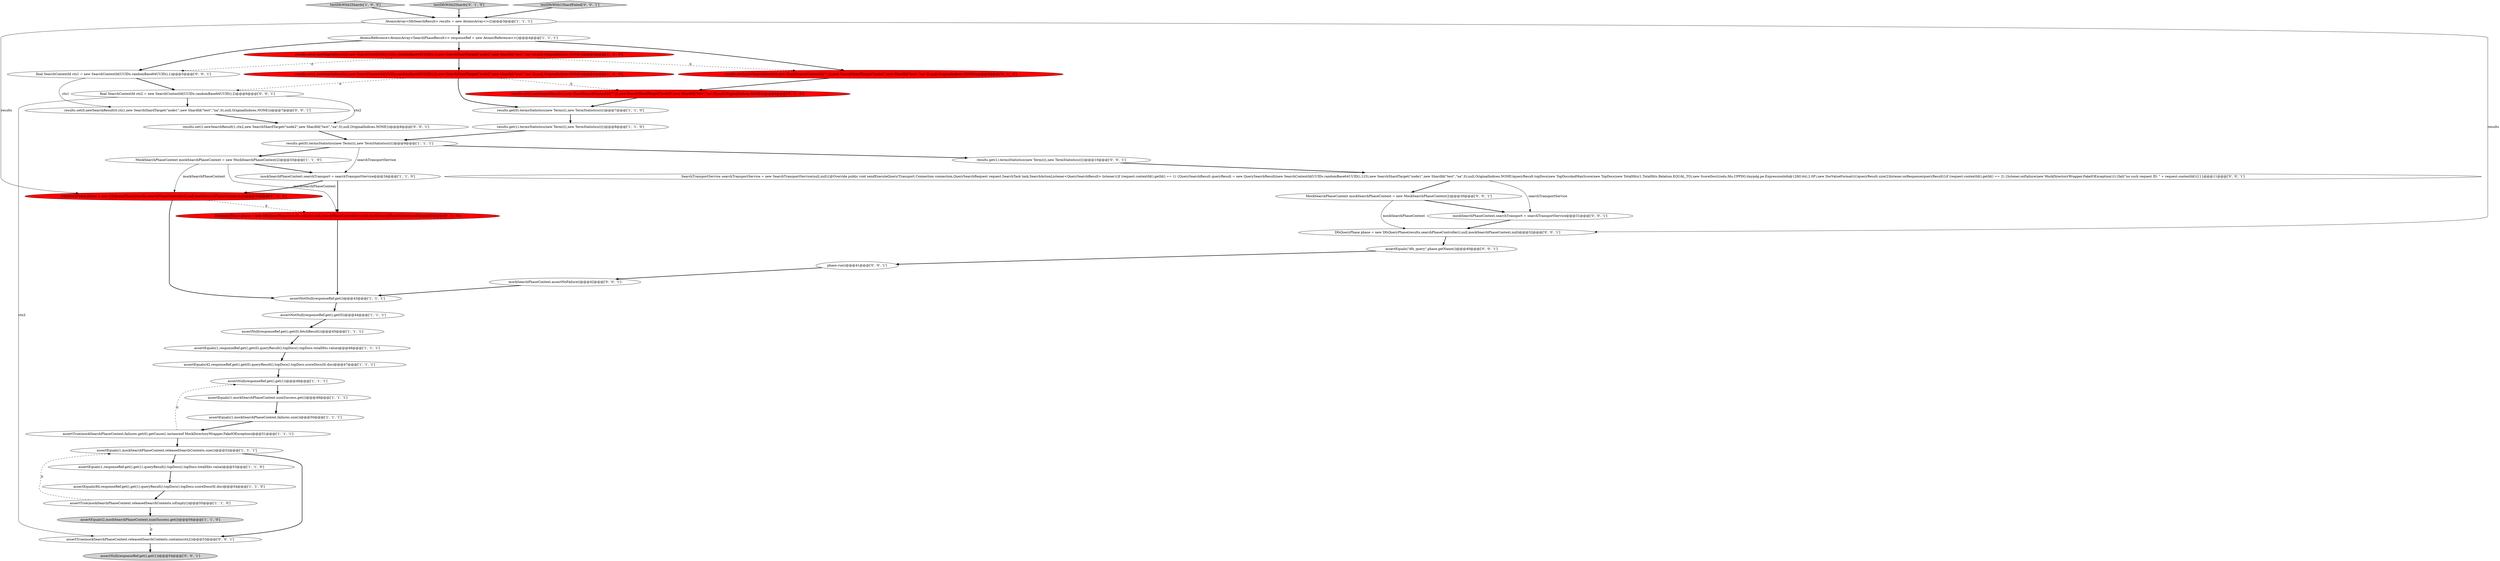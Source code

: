 digraph {
18 [style = filled, label = "assertEquals(1,mockSearchPhaseContext.releasedSearchContexts.size())@@@52@@@['1', '1', '1']", fillcolor = white, shape = ellipse image = "AAA0AAABBB1BBB"];
2 [style = filled, label = "DfsQueryPhase phase = new DfsQueryPhase(results,searchPhaseController(),null,mockSearchPhaseContext,null)@@@35@@@['1', '0', '0']", fillcolor = red, shape = ellipse image = "AAA1AAABBB1BBB"];
21 [style = filled, label = "assertTrue(mockSearchPhaseContext.releasedSearchContexts.isEmpty())@@@55@@@['1', '1', '0']", fillcolor = white, shape = ellipse image = "AAA0AAABBB1BBB"];
20 [style = filled, label = "results.get(1).termsStatistics(new Term((((,new TermStatistics(((()@@@8@@@['1', '1', '0']", fillcolor = white, shape = ellipse image = "AAA0AAABBB1BBB"];
24 [style = filled, label = "results.set(0,newSearchResult(0,new SearchContextId(UUIDs.randomBase64UUID(),1),new SearchShardTarget(\"node1\",new ShardId(\"test\",\"na\",0),null,OriginalIndices.NONE)))@@@5@@@['1', '0', '0']", fillcolor = red, shape = ellipse image = "AAA1AAABBB1BBB"];
33 [style = filled, label = "MockSearchPhaseContext mockSearchPhaseContext = new MockSearchPhaseContext(2)@@@30@@@['0', '0', '1']", fillcolor = white, shape = ellipse image = "AAA0AAABBB3BBB"];
28 [style = filled, label = "results.set(0,newSearchResult(0,new ShardSearchContextId(\"\",1),new SearchShardTarget(\"node1\",new ShardId(\"test\",\"na\",0),null,OriginalIndices.NONE)))@@@5@@@['0', '1', '0']", fillcolor = red, shape = ellipse image = "AAA1AAABBB2BBB"];
40 [style = filled, label = "final SearchContextId ctx2 = new SearchContextId(UUIDs.randomBase64UUID(),2)@@@6@@@['0', '0', '1']", fillcolor = white, shape = ellipse image = "AAA0AAABBB3BBB"];
43 [style = filled, label = "assertTrue(mockSearchPhaseContext.releasedSearchContexts.contains(ctx2))@@@53@@@['0', '0', '1']", fillcolor = white, shape = ellipse image = "AAA0AAABBB3BBB"];
1 [style = filled, label = "assertNull(responseRef.get().get(1))@@@48@@@['1', '1', '1']", fillcolor = white, shape = ellipse image = "AAA0AAABBB1BBB"];
7 [style = filled, label = "testDfsWith2Shards['1', '0', '0']", fillcolor = lightgray, shape = diamond image = "AAA0AAABBB1BBB"];
12 [style = filled, label = "assertEquals(2,mockSearchPhaseContext.numSuccess.get())@@@56@@@['1', '1', '0']", fillcolor = lightgray, shape = ellipse image = "AAA0AAABBB1BBB"];
31 [style = filled, label = "assertNull(responseRef.get().get(1))@@@54@@@['0', '0', '1']", fillcolor = lightgray, shape = ellipse image = "AAA0AAABBB3BBB"];
34 [style = filled, label = "results.get(1).termsStatistics(new Term((((,new TermStatistics(((()@@@10@@@['0', '0', '1']", fillcolor = white, shape = ellipse image = "AAA0AAABBB3BBB"];
0 [style = filled, label = "assertEquals(1,mockSearchPhaseContext.failures.size())@@@50@@@['1', '1', '1']", fillcolor = white, shape = ellipse image = "AAA0AAABBB1BBB"];
22 [style = filled, label = "results.get(0).termsStatistics(new Term((((,new TermStatistics(((()@@@7@@@['1', '1', '0']", fillcolor = white, shape = ellipse image = "AAA0AAABBB1BBB"];
29 [style = filled, label = "phase.run()@@@41@@@['0', '0', '1']", fillcolor = white, shape = ellipse image = "AAA0AAABBB3BBB"];
15 [style = filled, label = "results.set(1,newSearchResult(1,new SearchContextId(UUIDs.randomBase64UUID(),2),new SearchShardTarget(\"node2\",new ShardId(\"test\",\"na\",0),null,OriginalIndices.NONE)))@@@6@@@['1', '0', '0']", fillcolor = red, shape = ellipse image = "AAA1AAABBB1BBB"];
4 [style = filled, label = "assertEquals(1,responseRef.get().get(0).queryResult().topDocs().topDocs.totalHits.value)@@@46@@@['1', '1', '1']", fillcolor = white, shape = ellipse image = "AAA0AAABBB1BBB"];
9 [style = filled, label = "assertEquals(42,responseRef.get().get(0).queryResult().topDocs().topDocs.scoreDocs(0(.doc)@@@47@@@['1', '1', '1']", fillcolor = white, shape = ellipse image = "AAA0AAABBB1BBB"];
14 [style = filled, label = "assertNull(responseRef.get().get(0).fetchResult())@@@45@@@['1', '1', '1']", fillcolor = white, shape = ellipse image = "AAA0AAABBB1BBB"];
25 [style = filled, label = "DfsQueryPhase phase = new DfsQueryPhase(results.asList(),null,searchPhaseController(),null,mockSearchPhaseContext,null)@@@35@@@['0', '1', '0']", fillcolor = red, shape = ellipse image = "AAA1AAABBB2BBB"];
39 [style = filled, label = "results.set(0,newSearchResult(0,ctx1,new SearchShardTarget(\"node1\",new ShardId(\"test\",\"na\",0),null,OriginalIndices.NONE)))@@@7@@@['0', '0', '1']", fillcolor = white, shape = ellipse image = "AAA0AAABBB3BBB"];
36 [style = filled, label = "assertEquals(\"dfs_query\",phase.getName())@@@40@@@['0', '0', '1']", fillcolor = white, shape = ellipse image = "AAA0AAABBB3BBB"];
16 [style = filled, label = "results.get(0).termsStatistics(new Term((((,new TermStatistics(((()@@@9@@@['1', '1', '1']", fillcolor = white, shape = ellipse image = "AAA0AAABBB1BBB"];
17 [style = filled, label = "AtomicArray<DfsSearchResult> results = new AtomicArray<>(2)@@@3@@@['1', '1', '1']", fillcolor = white, shape = ellipse image = "AAA0AAABBB1BBB"];
19 [style = filled, label = "AtomicReference<AtomicArray<SearchPhaseResult>> responseRef = new AtomicReference<>()@@@4@@@['1', '1', '1']", fillcolor = white, shape = ellipse image = "AAA0AAABBB1BBB"];
30 [style = filled, label = "final SearchContextId ctx1 = new SearchContextId(UUIDs.randomBase64UUID(),1)@@@5@@@['0', '0', '1']", fillcolor = white, shape = ellipse image = "AAA0AAABBB3BBB"];
5 [style = filled, label = "assertEquals(1,responseRef.get().get(1).queryResult().topDocs().topDocs.totalHits.value)@@@53@@@['1', '1', '0']", fillcolor = white, shape = ellipse image = "AAA0AAABBB1BBB"];
27 [style = filled, label = "testDfsWith2Shards['0', '1', '0']", fillcolor = lightgray, shape = diamond image = "AAA0AAABBB2BBB"];
6 [style = filled, label = "assertEquals(1,mockSearchPhaseContext.numSuccess.get())@@@49@@@['1', '1', '1']", fillcolor = white, shape = ellipse image = "AAA0AAABBB1BBB"];
11 [style = filled, label = "assertEquals(84,responseRef.get().get(1).queryResult().topDocs().topDocs.scoreDocs(0(.doc)@@@54@@@['1', '1', '0']", fillcolor = white, shape = ellipse image = "AAA0AAABBB1BBB"];
32 [style = filled, label = "results.set(1,newSearchResult(1,ctx2,new SearchShardTarget(\"node2\",new ShardId(\"test\",\"na\",0),null,OriginalIndices.NONE)))@@@8@@@['0', '0', '1']", fillcolor = white, shape = ellipse image = "AAA0AAABBB3BBB"];
41 [style = filled, label = "mockSearchPhaseContext.searchTransport = searchTransportService@@@31@@@['0', '0', '1']", fillcolor = white, shape = ellipse image = "AAA0AAABBB3BBB"];
3 [style = filled, label = "MockSearchPhaseContext mockSearchPhaseContext = new MockSearchPhaseContext(2)@@@33@@@['1', '1', '0']", fillcolor = white, shape = ellipse image = "AAA0AAABBB1BBB"];
23 [style = filled, label = "assertNotNull(responseRef.get().get(0))@@@44@@@['1', '1', '1']", fillcolor = white, shape = ellipse image = "AAA0AAABBB1BBB"];
38 [style = filled, label = "DfsQueryPhase phase = new DfsQueryPhase(results,searchPhaseController(),null,mockSearchPhaseContext,null)@@@32@@@['0', '0', '1']", fillcolor = white, shape = ellipse image = "AAA0AAABBB3BBB"];
13 [style = filled, label = "mockSearchPhaseContext.searchTransport = searchTransportService@@@34@@@['1', '1', '0']", fillcolor = white, shape = ellipse image = "AAA0AAABBB1BBB"];
35 [style = filled, label = "testDfsWith1ShardFailed['0', '0', '1']", fillcolor = lightgray, shape = diamond image = "AAA0AAABBB3BBB"];
8 [style = filled, label = "assertTrue(mockSearchPhaseContext.failures.get(0).getCause() instanceof MockDirectoryWrapper.FakeIOException)@@@51@@@['1', '1', '1']", fillcolor = white, shape = ellipse image = "AAA0AAABBB1BBB"];
10 [style = filled, label = "assertNotNull(responseRef.get())@@@43@@@['1', '1', '1']", fillcolor = white, shape = ellipse image = "AAA0AAABBB1BBB"];
42 [style = filled, label = "SearchTransportService searchTransportService = new SearchTransportService(null,null){@Override public void sendExecuteQuery(Transport.Connection connection,QuerySearchRequest request,SearchTask task,SearchActionListener<QuerySearchResult> listener){if (request.contextId().getId() == 1) {QuerySearchResult queryResult = new QuerySearchResult(new SearchContextId(UUIDs.randomBase64UUID(),123),new SearchShardTarget(\"node1\",new ShardId(\"test\",\"na\",0),null,OriginalIndices.NONE))queryResult.topDocs(new TopDocsAndMaxScore(new TopDocs(new TotalHits(1,TotalHits.Relation.EQUAL_TO),new ScoreDoc((((edu.fdu.CPPDG.tinypdg.pe.ExpressionInfo@12fd144),2.0F),new DocValueFormat(((()queryResult.size(2)listener.onResponse(queryResult)}if (request.contextId().getId() == 2) {listener.onFailure(new MockDirectoryWrapper.FakeIOException())}{fail(\"no such request ID: \" + request.contextId())}}}@@@11@@@['0', '0', '1']", fillcolor = white, shape = ellipse image = "AAA0AAABBB3BBB"];
37 [style = filled, label = "mockSearchPhaseContext.assertNoFailure()@@@42@@@['0', '0', '1']", fillcolor = white, shape = ellipse image = "AAA0AAABBB3BBB"];
26 [style = filled, label = "results.set(1,newSearchResult(1,new ShardSearchContextId(\"\",2),new SearchShardTarget(\"node2\",new ShardId(\"test\",\"na\",0),null,OriginalIndices.NONE)))@@@6@@@['0', '1', '0']", fillcolor = red, shape = ellipse image = "AAA1AAABBB2BBB"];
40->32 [style = solid, label="ctx2"];
16->3 [style = bold, label=""];
4->9 [style = bold, label=""];
13->25 [style = bold, label=""];
17->2 [style = solid, label="results"];
7->17 [style = bold, label=""];
3->25 [style = solid, label="mockSearchPhaseContext"];
30->39 [style = solid, label="ctx1"];
37->10 [style = bold, label=""];
8->18 [style = bold, label=""];
36->29 [style = bold, label=""];
11->21 [style = bold, label=""];
21->18 [style = dashed, label="0"];
16->34 [style = bold, label=""];
42->33 [style = bold, label=""];
28->26 [style = bold, label=""];
33->41 [style = bold, label=""];
38->36 [style = bold, label=""];
6->0 [style = bold, label=""];
34->42 [style = bold, label=""];
29->37 [style = bold, label=""];
40->43 [style = solid, label="ctx2"];
24->30 [style = dashed, label="0"];
32->16 [style = bold, label=""];
2->10 [style = bold, label=""];
15->40 [style = dashed, label="0"];
8->1 [style = dashed, label="0"];
17->19 [style = bold, label=""];
26->22 [style = bold, label=""];
24->28 [style = dashed, label="0"];
15->22 [style = bold, label=""];
19->24 [style = bold, label=""];
21->12 [style = bold, label=""];
23->14 [style = bold, label=""];
12->43 [style = dashed, label="0"];
42->41 [style = solid, label="searchTransportService"];
33->38 [style = solid, label="mockSearchPhaseContext"];
16->13 [style = solid, label="searchTransportService"];
1->6 [style = bold, label=""];
40->39 [style = bold, label=""];
20->16 [style = bold, label=""];
18->43 [style = bold, label=""];
22->20 [style = bold, label=""];
10->23 [style = bold, label=""];
17->38 [style = solid, label="results"];
18->5 [style = bold, label=""];
19->30 [style = bold, label=""];
39->32 [style = bold, label=""];
3->2 [style = solid, label="mockSearchPhaseContext"];
0->8 [style = bold, label=""];
13->2 [style = bold, label=""];
27->17 [style = bold, label=""];
35->17 [style = bold, label=""];
3->13 [style = bold, label=""];
15->26 [style = dashed, label="0"];
2->25 [style = dashed, label="0"];
30->40 [style = bold, label=""];
25->10 [style = bold, label=""];
41->38 [style = bold, label=""];
5->11 [style = bold, label=""];
19->28 [style = bold, label=""];
9->1 [style = bold, label=""];
43->31 [style = bold, label=""];
14->4 [style = bold, label=""];
24->15 [style = bold, label=""];
}
